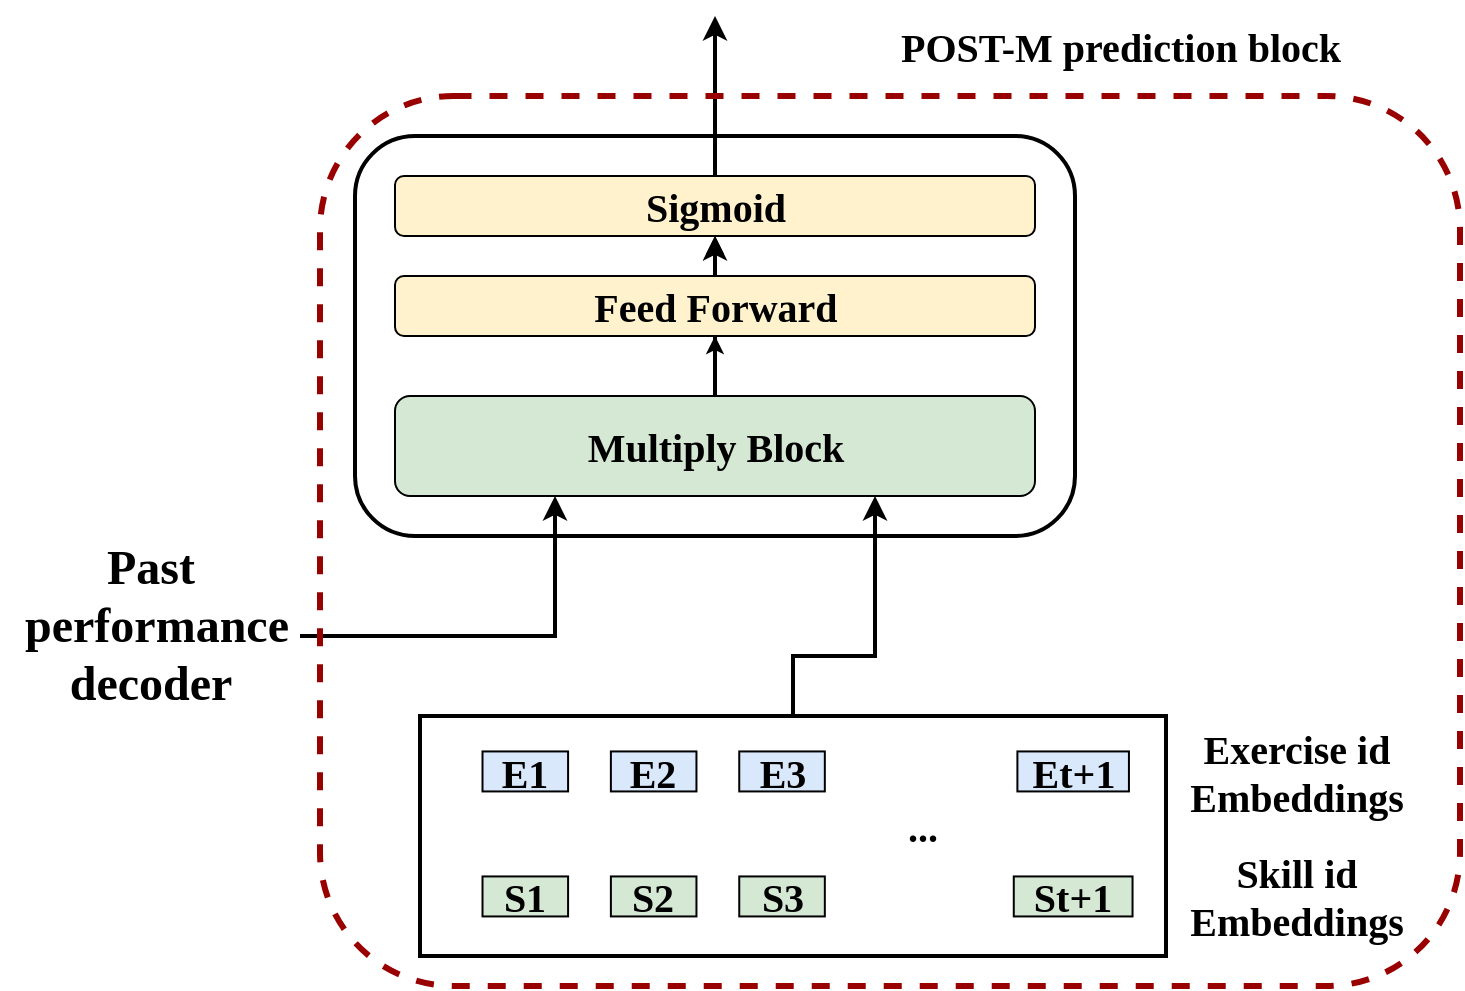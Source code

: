 <mxfile version="17.1.2" type="device"><diagram id="1QogurfVnFh5gibOw2mQ" name="Page-1"><mxGraphModel dx="394" dy="1773" grid="1" gridSize="10" guides="1" tooltips="1" connect="1" arrows="1" fold="1" page="1" pageScale="1" pageWidth="827" pageHeight="1169" math="0" shadow="0"><root><mxCell id="0"/><mxCell id="1" parent="0"/><mxCell id="LDsJTk-8a5xNxu0i9o9z-1" value="" style="rounded=1;whiteSpace=wrap;html=1;fillColor=none;strokeColor=#000000;fontSize=20;fontStyle=1;fontFamily=Times New Roman;strokeWidth=2;" parent="1" vertex="1"><mxGeometry x="1287.5" y="-470" width="360" height="200" as="geometry"/></mxCell><mxCell id="LDsJTk-8a5xNxu0i9o9z-2" style="edgeStyle=orthogonalEdgeStyle;rounded=0;orthogonalLoop=1;jettySize=auto;html=1;exitX=0.5;exitY=0;exitDx=0;exitDy=0;entryX=0.5;entryY=1;entryDx=0;entryDy=0;fontFamily=Times New Roman;fontSize=25;endArrow=classic;endFill=1;strokeColor=#000000;strokeWidth=1;" parent="1" source="LDsJTk-8a5xNxu0i9o9z-3" target="LDsJTk-8a5xNxu0i9o9z-5" edge="1"><mxGeometry relative="1" as="geometry"/></mxCell><mxCell id="iTDG5ztjslUu2O3so02p-3" value="" style="edgeStyle=orthogonalEdgeStyle;rounded=0;orthogonalLoop=1;jettySize=auto;html=1;fontFamily=Times New Roman;fontSize=29;strokeWidth=2;" edge="1" parent="1" source="LDsJTk-8a5xNxu0i9o9z-3"><mxGeometry relative="1" as="geometry"><mxPoint x="1467.5" y="-420" as="targetPoint"/></mxGeometry></mxCell><mxCell id="LDsJTk-8a5xNxu0i9o9z-3" value="Multiply Block" style="rounded=1;whiteSpace=wrap;html=1;fillColor=#d5e8d4;fontSize=20;strokeColor=#000000;fontStyle=1;fontFamily=Times New Roman;" parent="1" vertex="1"><mxGeometry x="1307.5" y="-340" width="320" height="50" as="geometry"/></mxCell><mxCell id="LDsJTk-8a5xNxu0i9o9z-4" style="edgeStyle=orthogonalEdgeStyle;rounded=0;orthogonalLoop=1;jettySize=auto;html=1;exitX=0.5;exitY=0;exitDx=0;exitDy=0;entryX=0.5;entryY=1;entryDx=0;entryDy=0;fontFamily=Times New Roman;fontSize=25;endArrow=classic;endFill=1;strokeColor=#000000;strokeWidth=1;" parent="1" source="LDsJTk-8a5xNxu0i9o9z-5" target="LDsJTk-8a5xNxu0i9o9z-6" edge="1"><mxGeometry relative="1" as="geometry"/></mxCell><mxCell id="LDsJTk-8a5xNxu0i9o9z-5" value="&lt;span style=&quot;font-size: 20px;&quot;&gt;&lt;font style=&quot;font-size: 20px;&quot;&gt;Feed Forward&lt;/font&gt;&lt;/span&gt;" style="rounded=1;whiteSpace=wrap;html=1;fillColor=#fff2cc;strokeColor=#000000;fontSize=20;fontStyle=1;fontFamily=Times New Roman;" parent="1" vertex="1"><mxGeometry x="1307.5" y="-400" width="320" height="30" as="geometry"/></mxCell><mxCell id="LDsJTk-8a5xNxu0i9o9z-27" style="edgeStyle=orthogonalEdgeStyle;rounded=0;orthogonalLoop=1;jettySize=auto;html=1;strokeWidth=2;" parent="1" source="LDsJTk-8a5xNxu0i9o9z-6" edge="1"><mxGeometry relative="1" as="geometry"><mxPoint x="1467.5" y="-530" as="targetPoint"/></mxGeometry></mxCell><mxCell id="LDsJTk-8a5xNxu0i9o9z-6" value="&lt;span style=&quot;font-size: 20px;&quot;&gt;&lt;font style=&quot;font-size: 20px;&quot;&gt;Sigmoid&lt;/font&gt;&lt;/span&gt;" style="rounded=1;whiteSpace=wrap;html=1;fillColor=#fff2cc;strokeColor=#000000;fontSize=20;fontStyle=1;fontFamily=Times New Roman;" parent="1" vertex="1"><mxGeometry x="1307.5" y="-450" width="320" height="30" as="geometry"/></mxCell><mxCell id="LDsJTk-8a5xNxu0i9o9z-7" value="Exercise id &lt;br style=&quot;font-size: 20px;&quot;&gt;Embeddings" style="text;html=1;align=center;verticalAlign=middle;resizable=0;points=[];autosize=1;strokeColor=none;fillColor=none;fontSize=20;fontStyle=1;fontFamily=Times New Roman;" parent="1" vertex="1"><mxGeometry x="1698" y="-177.28" width="120" height="50" as="geometry"/></mxCell><mxCell id="LDsJTk-8a5xNxu0i9o9z-10" value="" style="rounded=0;whiteSpace=wrap;html=1;strokeColor=#000000;fontSize=20;fontStyle=1;fontFamily=Times New Roman;container=0;strokeWidth=2;" parent="1" vertex="1"><mxGeometry x="1320" y="-180" width="373" height="120" as="geometry"/></mxCell><mxCell id="LDsJTk-8a5xNxu0i9o9z-11" value="E2" style="rounded=0;whiteSpace=wrap;html=1;fillColor=#dae8fc;strokeColor=#000000;fontSize=20;fontStyle=1;fontFamily=Times New Roman;container=0;" parent="1" vertex="1"><mxGeometry x="1415.44" y="-162.28" width="42.791" height="20" as="geometry"/></mxCell><mxCell id="LDsJTk-8a5xNxu0i9o9z-12" value="E3" style="rounded=0;whiteSpace=wrap;html=1;fillColor=#dae8fc;strokeColor=#000000;fontSize=20;fontStyle=1;fontFamily=Times New Roman;container=0;" parent="1" vertex="1"><mxGeometry x="1479.627" y="-162.28" width="42.791" height="20" as="geometry"/></mxCell><mxCell id="LDsJTk-8a5xNxu0i9o9z-13" value="Et+1" style="rounded=0;whiteSpace=wrap;html=1;fillColor=#dae8fc;strokeColor=#000000;fontSize=20;fontStyle=1;fontFamily=Times New Roman;container=0;" parent="1" vertex="1"><mxGeometry x="1618.7" y="-162.28" width="55.77" height="20" as="geometry"/></mxCell><mxCell id="LDsJTk-8a5xNxu0i9o9z-14" value="E1" style="rounded=0;whiteSpace=wrap;html=1;strokeColor=#000000;fontSize=20;fontStyle=1;fillColor=#dae8fc;fontFamily=Times New Roman;container=0;" parent="1" vertex="1"><mxGeometry x="1351.254" y="-162.28" width="42.791" height="20" as="geometry"/></mxCell><mxCell id="LDsJTk-8a5xNxu0i9o9z-15" value="S2" style="rounded=0;whiteSpace=wrap;html=1;fillColor=#d5e8d4;strokeColor=#000000;fontSize=20;fontStyle=1;fontFamily=Times New Roman;container=0;" parent="1" vertex="1"><mxGeometry x="1415.44" y="-99.78" width="42.791" height="20" as="geometry"/></mxCell><mxCell id="LDsJTk-8a5xNxu0i9o9z-16" value="S3" style="rounded=0;whiteSpace=wrap;html=1;fillColor=#d5e8d4;strokeColor=#000000;fontSize=20;fontStyle=1;fontFamily=Times New Roman;container=0;" parent="1" vertex="1"><mxGeometry x="1479.627" y="-99.78" width="42.791" height="20" as="geometry"/></mxCell><mxCell id="LDsJTk-8a5xNxu0i9o9z-17" value="St+1" style="rounded=0;whiteSpace=wrap;html=1;fillColor=#d5e8d4;strokeColor=#000000;fontSize=20;fontStyle=1;fontFamily=Times New Roman;container=0;" parent="1" vertex="1"><mxGeometry x="1616.89" y="-99.78" width="59.38" height="20" as="geometry"/></mxCell><mxCell id="LDsJTk-8a5xNxu0i9o9z-18" value="" style="shape=image;html=1;verticalAlign=top;verticalLabelPosition=bottom;labelBackgroundColor=#ffffff;imageAspect=0;aspect=fixed;image=https://cdn3.iconfinder.com/data/icons/user-interface-169/32/plus-128.png;fillColor=none;strokeColor=#000000;fontSize=20;fontStyle=1;fontFamily=Times New Roman;container=0;" parent="1" vertex="1"><mxGeometry x="1427.058" y="-129.78" width="19.565" height="19.565" as="geometry"/></mxCell><mxCell id="LDsJTk-8a5xNxu0i9o9z-19" value="" style="shape=image;html=1;verticalAlign=top;verticalLabelPosition=bottom;labelBackgroundColor=#ffffff;imageAspect=0;aspect=fixed;image=https://cdn3.iconfinder.com/data/icons/user-interface-169/32/plus-128.png;fillColor=none;strokeColor=#000000;fontSize=20;fontStyle=1;fontFamily=Times New Roman;container=0;" parent="1" vertex="1"><mxGeometry x="1491.244" y="-129.78" width="19.565" height="19.565" as="geometry"/></mxCell><mxCell id="LDsJTk-8a5xNxu0i9o9z-20" value="" style="shape=image;html=1;verticalAlign=top;verticalLabelPosition=bottom;labelBackgroundColor=#ffffff;imageAspect=0;aspect=fixed;image=https://cdn3.iconfinder.com/data/icons/user-interface-169/32/plus-128.png;fillColor=none;strokeColor=#000000;fontSize=20;fontStyle=1;fontFamily=Times New Roman;container=0;" parent="1" vertex="1"><mxGeometry x="1635.784" y="-129.78" width="19.565" height="19.565" as="geometry"/></mxCell><mxCell id="LDsJTk-8a5xNxu0i9o9z-21" value="S1" style="rounded=0;whiteSpace=wrap;html=1;strokeColor=#000000;fontSize=20;fontStyle=1;fillColor=#d5e8d4;fontFamily=Times New Roman;container=0;" parent="1" vertex="1"><mxGeometry x="1351.254" y="-99.78" width="42.791" height="20" as="geometry"/></mxCell><mxCell id="LDsJTk-8a5xNxu0i9o9z-22" value="" style="shape=image;html=1;verticalAlign=top;verticalLabelPosition=bottom;labelBackgroundColor=#ffffff;imageAspect=0;aspect=fixed;image=https://cdn3.iconfinder.com/data/icons/user-interface-169/32/plus-128.png;fillColor=none;strokeColor=#000000;fontSize=20;fontStyle=1;fontFamily=Times New Roman;container=0;" parent="1" vertex="1"><mxGeometry x="1362.872" y="-129.78" width="19.565" height="19.565" as="geometry"/></mxCell><mxCell id="LDsJTk-8a5xNxu0i9o9z-23" style="edgeStyle=orthogonalEdgeStyle;rounded=0;orthogonalLoop=1;jettySize=auto;html=1;fontSize=20;exitX=0.5;exitY=0;exitDx=0;exitDy=0;strokeColor=#000000;fontStyle=1;fontFamily=Times New Roman;entryX=0.75;entryY=1;entryDx=0;entryDy=0;strokeWidth=2;" parent="1" source="LDsJTk-8a5xNxu0i9o9z-10" target="LDsJTk-8a5xNxu0i9o9z-3" edge="1"><mxGeometry relative="1" as="geometry"><Array as="points"><mxPoint x="1506" y="-210"/><mxPoint x="1548" y="-210"/></Array><mxPoint x="1821.89" y="260" as="sourcePoint"/><mxPoint x="1500" y="-170" as="targetPoint"/></mxGeometry></mxCell><mxCell id="LDsJTk-8a5xNxu0i9o9z-24" style="edgeStyle=orthogonalEdgeStyle;rounded=0;orthogonalLoop=1;jettySize=auto;html=1;entryX=0.25;entryY=1;entryDx=0;entryDy=0;fontSize=20;strokeColor=#000000;fontStyle=1;fontFamily=Times New Roman;strokeWidth=2;" parent="1" target="LDsJTk-8a5xNxu0i9o9z-3" edge="1" source="LDsJTk-8a5xNxu0i9o9z-26"><mxGeometry relative="1" as="geometry"><mxPoint x="1330" y="-220" as="sourcePoint"/><mxPoint x="1420" y="-110" as="targetPoint"/><Array as="points"><mxPoint x="1388" y="-220"/></Array></mxGeometry></mxCell><mxCell id="LDsJTk-8a5xNxu0i9o9z-25" value="Skill id &lt;br style=&quot;font-size: 20px;&quot;&gt;Embeddings" style="text;html=1;align=center;verticalAlign=middle;resizable=0;points=[];autosize=1;strokeColor=none;fillColor=none;fontSize=20;fontStyle=1;fontFamily=Times New Roman;" parent="1" vertex="1"><mxGeometry x="1698.001" y="-114.783" width="120" height="50" as="geometry"/></mxCell><mxCell id="LDsJTk-8a5xNxu0i9o9z-26" value="Past&lt;br style=&quot;font-size: 24px;&quot;&gt;&amp;nbsp;performance&lt;br style=&quot;font-size: 24px;&quot;&gt;&amp;nbsp;decoder&amp;nbsp;" style="text;html=1;align=center;verticalAlign=middle;resizable=0;points=[];autosize=1;strokeColor=none;fillColor=none;fontSize=24;fontFamily=Times New Roman;fontStyle=1" parent="1" vertex="1"><mxGeometry x="1110" y="-270" width="150" height="90" as="geometry"/></mxCell><mxCell id="LDsJTk-8a5xNxu0i9o9z-28" value="&lt;span style=&quot;font-size: 20px;&quot;&gt;&lt;font style=&quot;font-size: 20px;&quot;&gt;...&lt;/font&gt;&lt;/span&gt;" style="text;html=1;align=center;verticalAlign=middle;resizable=0;points=[];autosize=1;strokeColor=none;fillColor=none;fontSize=20;fontStyle=1;fontFamily=Times New Roman;" parent="1" vertex="1"><mxGeometry x="1556.361" y="-140.21" width="30" height="30" as="geometry"/></mxCell><mxCell id="iTDG5ztjslUu2O3so02p-4" value="" style="rounded=1;whiteSpace=wrap;html=1;fillColor=none;strokeColor=#990000;strokeWidth=3;dashed=1;sketch=0;fontFamily=Times New Roman;fontSize=20;" vertex="1" parent="1"><mxGeometry x="1270" y="-490" width="570" height="445" as="geometry"/></mxCell><mxCell id="iTDG5ztjslUu2O3so02p-5" value="POST-M prediction block" style="text;html=1;align=center;verticalAlign=middle;resizable=0;points=[];autosize=1;strokeColor=none;fillColor=none;fontSize=20;fontFamily=Times New Roman;fontStyle=1;container=1;" vertex="1" parent="1"><mxGeometry x="1550" y="-530" width="240" height="30" as="geometry"/></mxCell></root></mxGraphModel></diagram></mxfile>